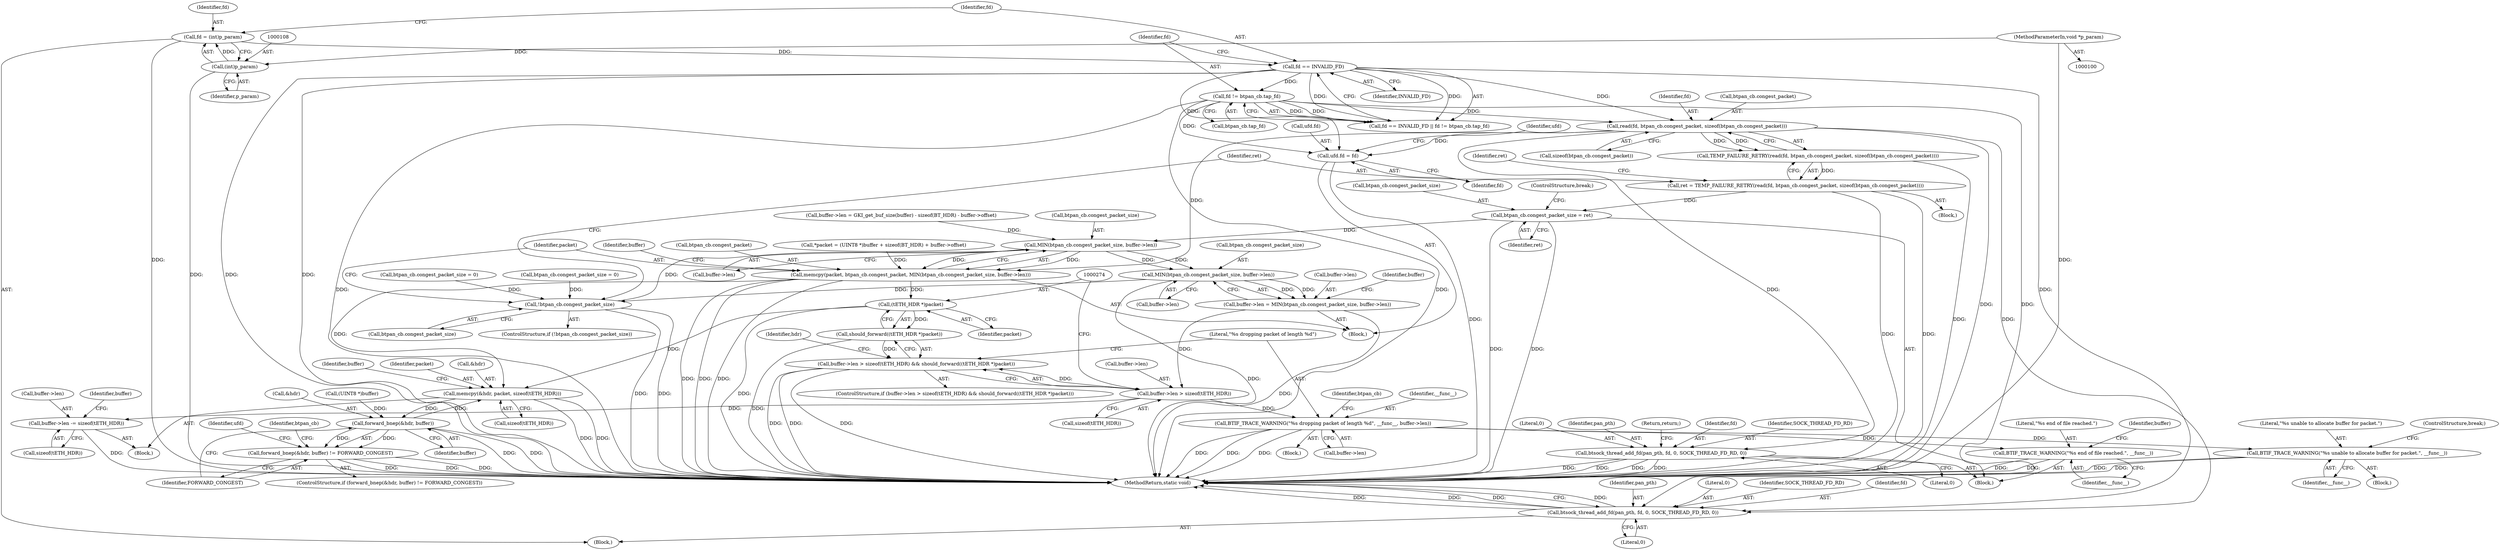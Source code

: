 digraph "0_Android_472271b153c5dc53c28beac55480a8d8434b2d5c_24@API" {
"1000194" [label="(Call,read(fd, btpan_cb.congest_packet, sizeof(btpan_cb.congest_packet)))"];
"1000112" [label="(Call,fd == INVALID_FD)"];
"1000105" [label="(Call,fd = (int)p_param)"];
"1000107" [label="(Call,(int)p_param)"];
"1000101" [label="(MethodParameterIn,void *p_param)"];
"1000115" [label="(Call,fd != btpan_cb.tap_fd)"];
"1000193" [label="(Call,TEMP_FAILURE_RETRY(read(fd, btpan_cb.congest_packet, sizeof(btpan_cb.congest_packet))))"];
"1000191" [label="(Call,ret = TEMP_FAILURE_RETRY(read(fd, btpan_cb.congest_packet, sizeof(btpan_cb.congest_packet))))"];
"1000235" [label="(Call,btpan_cb.congest_packet_size = ret)"];
"1000246" [label="(Call,MIN(btpan_cb.congest_packet_size, buffer->len))"];
"1000241" [label="(Call,memcpy(packet, btpan_cb.congest_packet, MIN(btpan_cb.congest_packet_size, buffer->len)))"];
"1000273" [label="(Call,(tETH_HDR *)packet)"];
"1000272" [label="(Call,should_forward((tETH_HDR *)packet))"];
"1000265" [label="(Call,buffer->len > sizeof(tETH_HDR) && should_forward((tETH_HDR *)packet))"];
"1000278" [label="(Call,memcpy(&hdr, packet, sizeof(tETH_HDR)))"];
"1000298" [label="(Call,forward_bnep(&hdr, buffer))"];
"1000297" [label="(Call,forward_bnep(&hdr, buffer) != FORWARD_CONGEST)"];
"1000257" [label="(Call,MIN(btpan_cb.congest_packet_size, buffer->len))"];
"1000185" [label="(Call,!btpan_cb.congest_packet_size)"];
"1000253" [label="(Call,buffer->len = MIN(btpan_cb.congest_packet_size, buffer->len))"];
"1000266" [label="(Call,buffer->len > sizeof(tETH_HDR))"];
"1000284" [label="(Call,buffer->len -= sizeof(tETH_HDR))"];
"1000310" [label="(Call,BTIF_TRACE_WARNING(\"%s dropping packet of length %d\", __func__, buffer->len))"];
"1000149" [label="(Call,BTIF_TRACE_WARNING(\"%s unable to allocate buffer for packet.\", __func__))"];
"1000222" [label="(Call,BTIF_TRACE_WARNING(\"%s end of file reached.\", __func__))"];
"1000227" [label="(Call,btsock_thread_add_fd(pan_pth, fd, 0, SOCK_THREAD_FD_RD, 0))"];
"1000323" [label="(Call,ufd.fd = fd)"];
"1000353" [label="(Call,btsock_thread_add_fd(pan_pth, fd, 0, SOCK_THREAD_FD_RD, 0))"];
"1000246" [label="(Call,MIN(btpan_cb.congest_packet_size, buffer->len))"];
"1000281" [label="(Identifier,packet)"];
"1000175" [label="(Call,(UINT8 *)buffer)"];
"1000354" [label="(Identifier,pan_pth)"];
"1000195" [label="(Identifier,fd)"];
"1000296" [label="(ControlStructure,if (forward_bnep(&hdr, buffer) != FORWARD_CONGEST))"];
"1000228" [label="(Identifier,pan_pth)"];
"1000272" [label="(Call,should_forward((tETH_HDR *)packet))"];
"1000282" [label="(Call,sizeof(tETH_HDR))"];
"1000105" [label="(Call,fd = (int)p_param)"];
"1000330" [label="(Identifier,ufd)"];
"1000235" [label="(Call,btpan_cb.congest_packet_size = ret)"];
"1000267" [label="(Call,buffer->len)"];
"1000266" [label="(Call,buffer->len > sizeof(tETH_HDR))"];
"1000258" [label="(Call,btpan_cb.congest_packet_size)"];
"1000150" [label="(Literal,\"%s unable to allocate buffer for packet.\")"];
"1000192" [label="(Identifier,ret)"];
"1000257" [label="(Call,MIN(btpan_cb.congest_packet_size, buffer->len))"];
"1000239" [label="(Identifier,ret)"];
"1000111" [label="(Call,fd == INVALID_FD || fd != btpan_cb.tap_fd)"];
"1000106" [label="(Identifier,fd)"];
"1000112" [label="(Call,fd == INVALID_FD)"];
"1000280" [label="(Identifier,hdr)"];
"1000297" [label="(Call,forward_bnep(&hdr, buffer) != FORWARD_CONGEST)"];
"1000276" [label="(Block,)"];
"1000193" [label="(Call,TEMP_FAILURE_RETRY(read(fd, btpan_cb.congest_packet, sizeof(btpan_cb.congest_packet))))"];
"1000189" [label="(Block,)"];
"1000241" [label="(Call,memcpy(packet, btpan_cb.congest_packet, MIN(btpan_cb.congest_packet_size, buffer->len)))"];
"1000318" [label="(Identifier,btpan_cb)"];
"1000236" [label="(Call,btpan_cb.congest_packet_size)"];
"1000114" [label="(Identifier,INVALID_FD)"];
"1000302" [label="(Identifier,FORWARD_CONGEST)"];
"1000194" [label="(Call,read(fd, btpan_cb.congest_packet, sizeof(btpan_cb.congest_packet)))"];
"1000226" [label="(Identifier,buffer)"];
"1000101" [label="(MethodParameterIn,void *p_param)"];
"1000242" [label="(Identifier,packet)"];
"1000265" [label="(Call,buffer->len > sizeof(tETH_HDR) && should_forward((tETH_HDR *)packet))"];
"1000261" [label="(Call,buffer->len)"];
"1000325" [label="(Identifier,ufd)"];
"1000312" [label="(Identifier,__func__)"];
"1000284" [label="(Call,buffer->len -= sizeof(tETH_HDR))"];
"1000233" [label="(Return,return;)"];
"1000232" [label="(Literal,0)"];
"1000275" [label="(Identifier,packet)"];
"1000240" [label="(ControlStructure,break;)"];
"1000185" [label="(Call,!btpan_cb.congest_packet_size)"];
"1000222" [label="(Call,BTIF_TRACE_WARNING(\"%s end of file reached.\", __func__))"];
"1000229" [label="(Identifier,fd)"];
"1000298" [label="(Call,forward_bnep(&hdr, buffer))"];
"1000305" [label="(Identifier,btpan_cb)"];
"1000152" [label="(ControlStructure,break;)"];
"1000324" [label="(Call,ufd.fd)"];
"1000199" [label="(Call,sizeof(btpan_cb.congest_packet))"];
"1000303" [label="(Call,btpan_cb.congest_packet_size = 0)"];
"1000158" [label="(Call,buffer->len = GKI_get_buf_size(buffer) - sizeof(BT_HDR) - buffer->offset)"];
"1000116" [label="(Identifier,fd)"];
"1000137" [label="(Block,)"];
"1000204" [label="(Identifier,ret)"];
"1000285" [label="(Call,buffer->len)"];
"1000191" [label="(Call,ret = TEMP_FAILURE_RETRY(read(fd, btpan_cb.congest_packet, sizeof(btpan_cb.congest_packet))))"];
"1000255" [label="(Identifier,buffer)"];
"1000279" [label="(Call,&hdr)"];
"1000250" [label="(Call,buffer->len)"];
"1000327" [label="(Identifier,fd)"];
"1000117" [label="(Call,btpan_cb.tap_fd)"];
"1000268" [label="(Identifier,buffer)"];
"1000323" [label="(Call,ufd.fd = fd)"];
"1000353" [label="(Call,btsock_thread_add_fd(pan_pth, fd, 0, SOCK_THREAD_FD_RD, 0))"];
"1000253" [label="(Call,buffer->len = MIN(btpan_cb.congest_packet_size, buffer->len))"];
"1000270" [label="(Call,sizeof(tETH_HDR))"];
"1000223" [label="(Literal,\"%s end of file reached.\")"];
"1000113" [label="(Identifier,fd)"];
"1000151" [label="(Identifier,__func__)"];
"1000254" [label="(Call,buffer->len)"];
"1000311" [label="(Literal,\"%s dropping packet of length %d\")"];
"1000356" [label="(Literal,0)"];
"1000357" [label="(Identifier,SOCK_THREAD_FD_RD)"];
"1000310" [label="(Call,BTIF_TRACE_WARNING(\"%s dropping packet of length %d\", __func__, buffer->len))"];
"1000107" [label="(Call,(int)p_param)"];
"1000309" [label="(Block,)"];
"1000149" [label="(Call,BTIF_TRACE_WARNING(\"%s unable to allocate buffer for packet.\", __func__))"];
"1000196" [label="(Call,btpan_cb.congest_packet)"];
"1000102" [label="(Block,)"];
"1000231" [label="(Identifier,SOCK_THREAD_FD_RD)"];
"1000148" [label="(Block,)"];
"1000286" [label="(Identifier,buffer)"];
"1000243" [label="(Call,btpan_cb.congest_packet)"];
"1000299" [label="(Call,&hdr)"];
"1000109" [label="(Identifier,p_param)"];
"1000316" [label="(Call,btpan_cb.congest_packet_size = 0)"];
"1000115" [label="(Call,fd != btpan_cb.tap_fd)"];
"1000273" [label="(Call,(tETH_HDR *)packet)"];
"1000227" [label="(Call,btsock_thread_add_fd(pan_pth, fd, 0, SOCK_THREAD_FD_RD, 0))"];
"1000186" [label="(Call,btpan_cb.congest_packet_size)"];
"1000359" [label="(MethodReturn,static void)"];
"1000301" [label="(Identifier,buffer)"];
"1000355" [label="(Identifier,fd)"];
"1000230" [label="(Literal,0)"];
"1000313" [label="(Call,buffer->len)"];
"1000184" [label="(ControlStructure,if (!btpan_cb.congest_packet_size))"];
"1000292" [label="(Identifier,buffer)"];
"1000247" [label="(Call,btpan_cb.congest_packet_size)"];
"1000288" [label="(Call,sizeof(tETH_HDR))"];
"1000224" [label="(Identifier,__func__)"];
"1000264" [label="(ControlStructure,if (buffer->len > sizeof(tETH_HDR) && should_forward((tETH_HDR *)packet)))"];
"1000278" [label="(Call,memcpy(&hdr, packet, sizeof(tETH_HDR)))"];
"1000205" [label="(Block,)"];
"1000172" [label="(Call,*packet = (UINT8 *)buffer + sizeof(BT_HDR) + buffer->offset)"];
"1000358" [label="(Literal,0)"];
"1000194" -> "1000193"  [label="AST: "];
"1000194" -> "1000199"  [label="CFG: "];
"1000195" -> "1000194"  [label="AST: "];
"1000196" -> "1000194"  [label="AST: "];
"1000199" -> "1000194"  [label="AST: "];
"1000193" -> "1000194"  [label="CFG: "];
"1000194" -> "1000359"  [label="DDG: "];
"1000194" -> "1000193"  [label="DDG: "];
"1000194" -> "1000193"  [label="DDG: "];
"1000112" -> "1000194"  [label="DDG: "];
"1000115" -> "1000194"  [label="DDG: "];
"1000194" -> "1000227"  [label="DDG: "];
"1000194" -> "1000241"  [label="DDG: "];
"1000194" -> "1000323"  [label="DDG: "];
"1000194" -> "1000353"  [label="DDG: "];
"1000112" -> "1000111"  [label="AST: "];
"1000112" -> "1000114"  [label="CFG: "];
"1000113" -> "1000112"  [label="AST: "];
"1000114" -> "1000112"  [label="AST: "];
"1000116" -> "1000112"  [label="CFG: "];
"1000111" -> "1000112"  [label="CFG: "];
"1000112" -> "1000359"  [label="DDG: "];
"1000112" -> "1000359"  [label="DDG: "];
"1000112" -> "1000111"  [label="DDG: "];
"1000112" -> "1000111"  [label="DDG: "];
"1000105" -> "1000112"  [label="DDG: "];
"1000112" -> "1000115"  [label="DDG: "];
"1000112" -> "1000323"  [label="DDG: "];
"1000112" -> "1000353"  [label="DDG: "];
"1000105" -> "1000102"  [label="AST: "];
"1000105" -> "1000107"  [label="CFG: "];
"1000106" -> "1000105"  [label="AST: "];
"1000107" -> "1000105"  [label="AST: "];
"1000113" -> "1000105"  [label="CFG: "];
"1000105" -> "1000359"  [label="DDG: "];
"1000107" -> "1000105"  [label="DDG: "];
"1000107" -> "1000109"  [label="CFG: "];
"1000108" -> "1000107"  [label="AST: "];
"1000109" -> "1000107"  [label="AST: "];
"1000107" -> "1000359"  [label="DDG: "];
"1000101" -> "1000107"  [label="DDG: "];
"1000101" -> "1000100"  [label="AST: "];
"1000101" -> "1000359"  [label="DDG: "];
"1000115" -> "1000111"  [label="AST: "];
"1000115" -> "1000117"  [label="CFG: "];
"1000116" -> "1000115"  [label="AST: "];
"1000117" -> "1000115"  [label="AST: "];
"1000111" -> "1000115"  [label="CFG: "];
"1000115" -> "1000359"  [label="DDG: "];
"1000115" -> "1000359"  [label="DDG: "];
"1000115" -> "1000111"  [label="DDG: "];
"1000115" -> "1000111"  [label="DDG: "];
"1000115" -> "1000323"  [label="DDG: "];
"1000115" -> "1000353"  [label="DDG: "];
"1000193" -> "1000191"  [label="AST: "];
"1000191" -> "1000193"  [label="CFG: "];
"1000193" -> "1000359"  [label="DDG: "];
"1000193" -> "1000191"  [label="DDG: "];
"1000191" -> "1000189"  [label="AST: "];
"1000192" -> "1000191"  [label="AST: "];
"1000204" -> "1000191"  [label="CFG: "];
"1000191" -> "1000359"  [label="DDG: "];
"1000191" -> "1000359"  [label="DDG: "];
"1000191" -> "1000235"  [label="DDG: "];
"1000235" -> "1000205"  [label="AST: "];
"1000235" -> "1000239"  [label="CFG: "];
"1000236" -> "1000235"  [label="AST: "];
"1000239" -> "1000235"  [label="AST: "];
"1000240" -> "1000235"  [label="CFG: "];
"1000235" -> "1000359"  [label="DDG: "];
"1000235" -> "1000359"  [label="DDG: "];
"1000235" -> "1000246"  [label="DDG: "];
"1000246" -> "1000241"  [label="AST: "];
"1000246" -> "1000250"  [label="CFG: "];
"1000247" -> "1000246"  [label="AST: "];
"1000250" -> "1000246"  [label="AST: "];
"1000241" -> "1000246"  [label="CFG: "];
"1000246" -> "1000241"  [label="DDG: "];
"1000246" -> "1000241"  [label="DDG: "];
"1000185" -> "1000246"  [label="DDG: "];
"1000158" -> "1000246"  [label="DDG: "];
"1000246" -> "1000257"  [label="DDG: "];
"1000246" -> "1000257"  [label="DDG: "];
"1000241" -> "1000137"  [label="AST: "];
"1000242" -> "1000241"  [label="AST: "];
"1000243" -> "1000241"  [label="AST: "];
"1000255" -> "1000241"  [label="CFG: "];
"1000241" -> "1000359"  [label="DDG: "];
"1000241" -> "1000359"  [label="DDG: "];
"1000241" -> "1000359"  [label="DDG: "];
"1000172" -> "1000241"  [label="DDG: "];
"1000241" -> "1000273"  [label="DDG: "];
"1000241" -> "1000278"  [label="DDG: "];
"1000273" -> "1000272"  [label="AST: "];
"1000273" -> "1000275"  [label="CFG: "];
"1000274" -> "1000273"  [label="AST: "];
"1000275" -> "1000273"  [label="AST: "];
"1000272" -> "1000273"  [label="CFG: "];
"1000273" -> "1000359"  [label="DDG: "];
"1000273" -> "1000272"  [label="DDG: "];
"1000273" -> "1000278"  [label="DDG: "];
"1000272" -> "1000265"  [label="AST: "];
"1000265" -> "1000272"  [label="CFG: "];
"1000272" -> "1000359"  [label="DDG: "];
"1000272" -> "1000265"  [label="DDG: "];
"1000265" -> "1000264"  [label="AST: "];
"1000265" -> "1000266"  [label="CFG: "];
"1000266" -> "1000265"  [label="AST: "];
"1000280" -> "1000265"  [label="CFG: "];
"1000311" -> "1000265"  [label="CFG: "];
"1000265" -> "1000359"  [label="DDG: "];
"1000265" -> "1000359"  [label="DDG: "];
"1000265" -> "1000359"  [label="DDG: "];
"1000266" -> "1000265"  [label="DDG: "];
"1000278" -> "1000276"  [label="AST: "];
"1000278" -> "1000282"  [label="CFG: "];
"1000279" -> "1000278"  [label="AST: "];
"1000281" -> "1000278"  [label="AST: "];
"1000282" -> "1000278"  [label="AST: "];
"1000286" -> "1000278"  [label="CFG: "];
"1000278" -> "1000359"  [label="DDG: "];
"1000278" -> "1000359"  [label="DDG: "];
"1000298" -> "1000278"  [label="DDG: "];
"1000278" -> "1000298"  [label="DDG: "];
"1000298" -> "1000297"  [label="AST: "];
"1000298" -> "1000301"  [label="CFG: "];
"1000299" -> "1000298"  [label="AST: "];
"1000301" -> "1000298"  [label="AST: "];
"1000302" -> "1000298"  [label="CFG: "];
"1000298" -> "1000359"  [label="DDG: "];
"1000298" -> "1000359"  [label="DDG: "];
"1000298" -> "1000297"  [label="DDG: "];
"1000298" -> "1000297"  [label="DDG: "];
"1000175" -> "1000298"  [label="DDG: "];
"1000297" -> "1000296"  [label="AST: "];
"1000297" -> "1000302"  [label="CFG: "];
"1000302" -> "1000297"  [label="AST: "];
"1000305" -> "1000297"  [label="CFG: "];
"1000325" -> "1000297"  [label="CFG: "];
"1000297" -> "1000359"  [label="DDG: "];
"1000297" -> "1000359"  [label="DDG: "];
"1000297" -> "1000359"  [label="DDG: "];
"1000257" -> "1000253"  [label="AST: "];
"1000257" -> "1000261"  [label="CFG: "];
"1000258" -> "1000257"  [label="AST: "];
"1000261" -> "1000257"  [label="AST: "];
"1000253" -> "1000257"  [label="CFG: "];
"1000257" -> "1000359"  [label="DDG: "];
"1000257" -> "1000185"  [label="DDG: "];
"1000257" -> "1000253"  [label="DDG: "];
"1000257" -> "1000253"  [label="DDG: "];
"1000185" -> "1000184"  [label="AST: "];
"1000185" -> "1000186"  [label="CFG: "];
"1000186" -> "1000185"  [label="AST: "];
"1000192" -> "1000185"  [label="CFG: "];
"1000242" -> "1000185"  [label="CFG: "];
"1000185" -> "1000359"  [label="DDG: "];
"1000185" -> "1000359"  [label="DDG: "];
"1000303" -> "1000185"  [label="DDG: "];
"1000316" -> "1000185"  [label="DDG: "];
"1000253" -> "1000137"  [label="AST: "];
"1000254" -> "1000253"  [label="AST: "];
"1000268" -> "1000253"  [label="CFG: "];
"1000253" -> "1000359"  [label="DDG: "];
"1000253" -> "1000266"  [label="DDG: "];
"1000266" -> "1000270"  [label="CFG: "];
"1000267" -> "1000266"  [label="AST: "];
"1000270" -> "1000266"  [label="AST: "];
"1000274" -> "1000266"  [label="CFG: "];
"1000266" -> "1000284"  [label="DDG: "];
"1000266" -> "1000310"  [label="DDG: "];
"1000284" -> "1000276"  [label="AST: "];
"1000284" -> "1000288"  [label="CFG: "];
"1000285" -> "1000284"  [label="AST: "];
"1000288" -> "1000284"  [label="AST: "];
"1000292" -> "1000284"  [label="CFG: "];
"1000284" -> "1000359"  [label="DDG: "];
"1000310" -> "1000309"  [label="AST: "];
"1000310" -> "1000313"  [label="CFG: "];
"1000311" -> "1000310"  [label="AST: "];
"1000312" -> "1000310"  [label="AST: "];
"1000313" -> "1000310"  [label="AST: "];
"1000318" -> "1000310"  [label="CFG: "];
"1000310" -> "1000359"  [label="DDG: "];
"1000310" -> "1000359"  [label="DDG: "];
"1000310" -> "1000359"  [label="DDG: "];
"1000310" -> "1000149"  [label="DDG: "];
"1000310" -> "1000222"  [label="DDG: "];
"1000149" -> "1000148"  [label="AST: "];
"1000149" -> "1000151"  [label="CFG: "];
"1000150" -> "1000149"  [label="AST: "];
"1000151" -> "1000149"  [label="AST: "];
"1000152" -> "1000149"  [label="CFG: "];
"1000149" -> "1000359"  [label="DDG: "];
"1000149" -> "1000359"  [label="DDG: "];
"1000222" -> "1000205"  [label="AST: "];
"1000222" -> "1000224"  [label="CFG: "];
"1000223" -> "1000222"  [label="AST: "];
"1000224" -> "1000222"  [label="AST: "];
"1000226" -> "1000222"  [label="CFG: "];
"1000222" -> "1000359"  [label="DDG: "];
"1000222" -> "1000359"  [label="DDG: "];
"1000227" -> "1000205"  [label="AST: "];
"1000227" -> "1000232"  [label="CFG: "];
"1000228" -> "1000227"  [label="AST: "];
"1000229" -> "1000227"  [label="AST: "];
"1000230" -> "1000227"  [label="AST: "];
"1000231" -> "1000227"  [label="AST: "];
"1000232" -> "1000227"  [label="AST: "];
"1000233" -> "1000227"  [label="CFG: "];
"1000227" -> "1000359"  [label="DDG: "];
"1000227" -> "1000359"  [label="DDG: "];
"1000227" -> "1000359"  [label="DDG: "];
"1000227" -> "1000359"  [label="DDG: "];
"1000323" -> "1000137"  [label="AST: "];
"1000323" -> "1000327"  [label="CFG: "];
"1000324" -> "1000323"  [label="AST: "];
"1000327" -> "1000323"  [label="AST: "];
"1000330" -> "1000323"  [label="CFG: "];
"1000323" -> "1000359"  [label="DDG: "];
"1000353" -> "1000102"  [label="AST: "];
"1000353" -> "1000358"  [label="CFG: "];
"1000354" -> "1000353"  [label="AST: "];
"1000355" -> "1000353"  [label="AST: "];
"1000356" -> "1000353"  [label="AST: "];
"1000357" -> "1000353"  [label="AST: "];
"1000358" -> "1000353"  [label="AST: "];
"1000359" -> "1000353"  [label="CFG: "];
"1000353" -> "1000359"  [label="DDG: "];
"1000353" -> "1000359"  [label="DDG: "];
"1000353" -> "1000359"  [label="DDG: "];
"1000353" -> "1000359"  [label="DDG: "];
}
